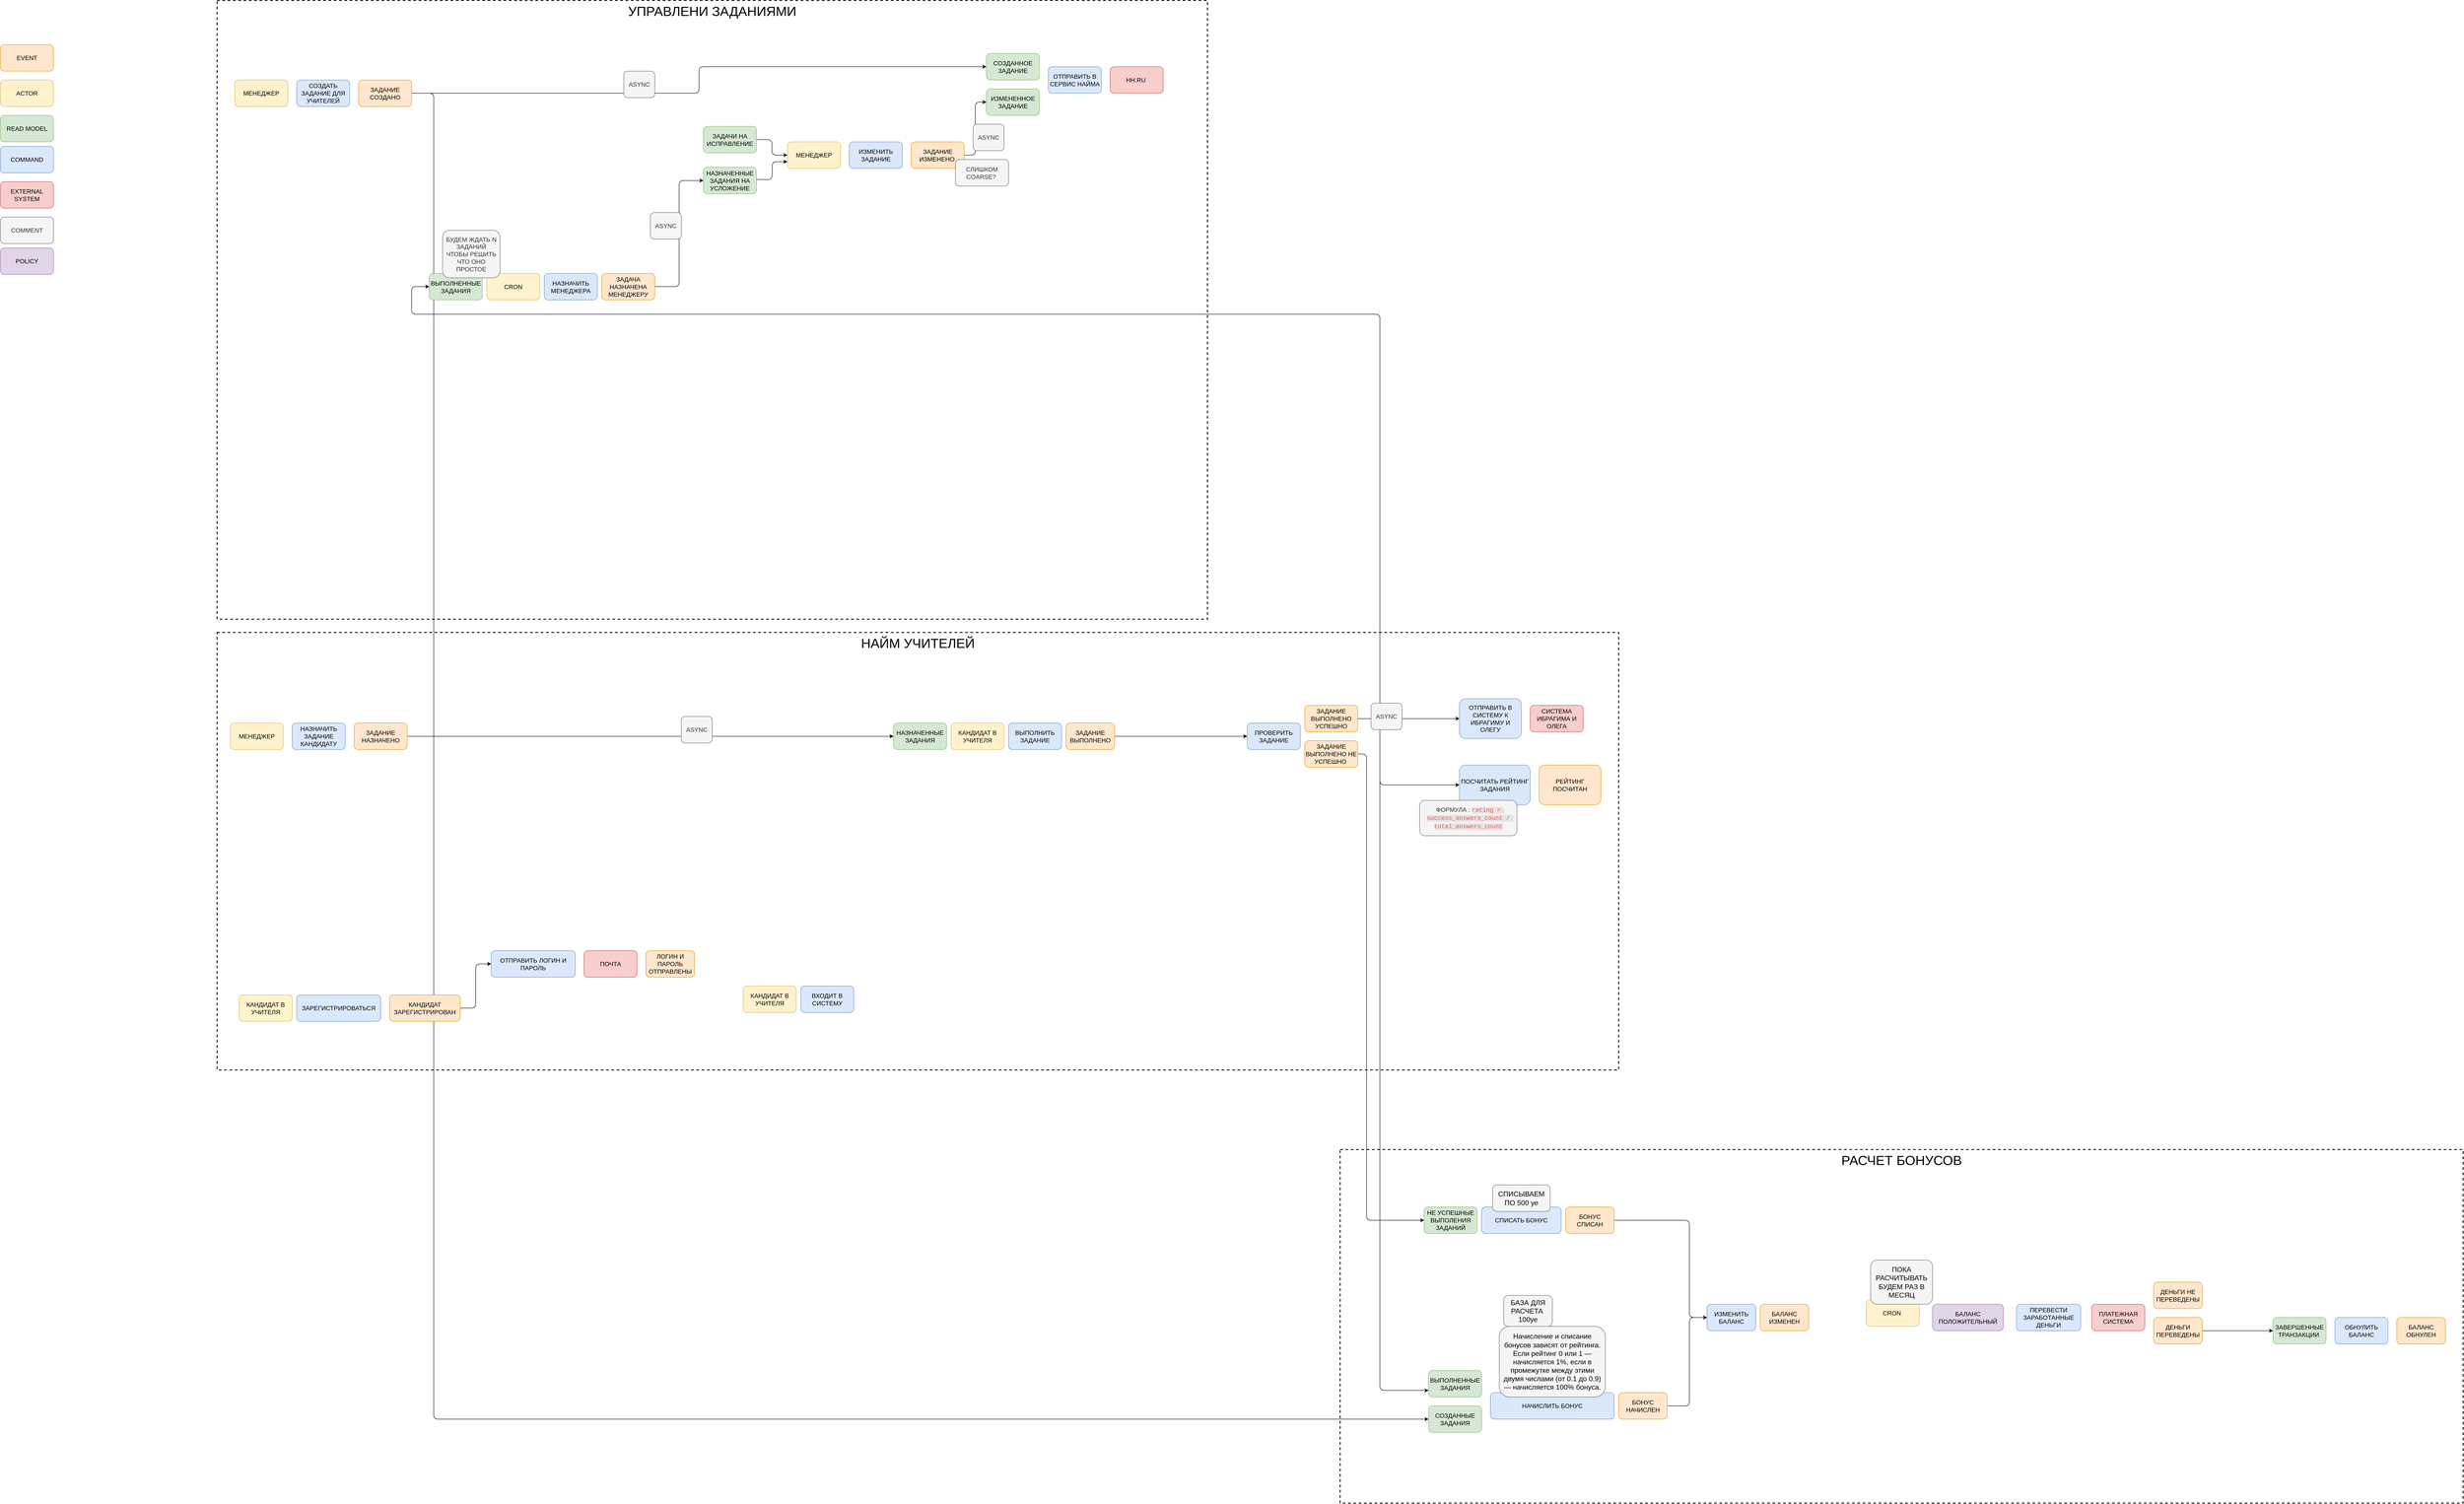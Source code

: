 <mxfile>
    <diagram id="xJlBe3gPgybJXYB6LHA3" name="Page-1">
        <mxGraphModel dx="2567" dy="2127" grid="1" gridSize="10" guides="1" tooltips="1" connect="1" arrows="1" fold="1" page="0" pageScale="1" pageWidth="827" pageHeight="1169" math="0" shadow="0">
            <root>
                <mxCell id="0"/>
                <mxCell id="1" parent="0"/>
                <mxCell id="113" value="РАСЧЕТ БОНУСОВ" style="rounded=0;whiteSpace=wrap;html=1;fillColor=none;dashed=1;strokeWidth=2;fontSize=30;verticalAlign=top;" vertex="1" parent="1">
                    <mxGeometry x="3050" y="2570" width="2540" height="800" as="geometry"/>
                </mxCell>
                <mxCell id="83" value="НАЙМ УЧИТЕЛЕЙ" style="rounded=0;whiteSpace=wrap;html=1;fillColor=none;dashed=1;strokeWidth=2;fontSize=30;verticalAlign=top;" vertex="1" parent="1">
                    <mxGeometry x="510" y="1400" width="3170" height="990" as="geometry"/>
                </mxCell>
                <mxCell id="43" value="УПРАВЛЕНИ ЗАДАНИЯМИ" style="rounded=0;whiteSpace=wrap;html=1;fillColor=none;dashed=1;strokeWidth=2;fontSize=30;verticalAlign=top;" vertex="1" parent="1">
                    <mxGeometry x="510" y="-30" width="2240" height="1400" as="geometry"/>
                </mxCell>
                <mxCell id="2" value="READ MODEL" style="rounded=1;whiteSpace=wrap;html=1;fillColor=#d5e8d4;strokeColor=#82b366;fontSize=14;" vertex="1" parent="1">
                    <mxGeometry x="20" y="230" width="120" height="60" as="geometry"/>
                </mxCell>
                <mxCell id="3" value="COMMAND" style="rounded=1;whiteSpace=wrap;html=1;fillColor=#dae8fc;strokeColor=#6c8ebf;fontSize=14;" vertex="1" parent="1">
                    <mxGeometry x="20" y="300" width="120" height="60" as="geometry"/>
                </mxCell>
                <mxCell id="4" value="EXTERNAL SYSTEM" style="rounded=1;whiteSpace=wrap;html=1;fillColor=#f8cecc;strokeColor=#b85450;fontSize=14;" vertex="1" parent="1">
                    <mxGeometry x="20" y="380" width="120" height="60" as="geometry"/>
                </mxCell>
                <mxCell id="5" value="COMMENT" style="rounded=1;whiteSpace=wrap;html=1;fillColor=#f5f5f5;strokeColor=#666666;fontColor=#333333;fontSize=14;" vertex="1" parent="1">
                    <mxGeometry x="20" y="460" width="120" height="60" as="geometry"/>
                </mxCell>
                <mxCell id="6" value="ACTOR" style="rounded=1;whiteSpace=wrap;html=1;fillColor=#fff2cc;strokeColor=#d6b656;fontSize=14;" vertex="1" parent="1">
                    <mxGeometry x="20" y="150" width="120" height="60" as="geometry"/>
                </mxCell>
                <mxCell id="7" value="POLICY" style="rounded=1;whiteSpace=wrap;html=1;fillColor=#e1d5e7;strokeColor=#9673a6;fontSize=14;" vertex="1" parent="1">
                    <mxGeometry x="20" y="530" width="120" height="60" as="geometry"/>
                </mxCell>
                <mxCell id="8" value="МЕНЕДЖЕР" style="rounded=1;whiteSpace=wrap;html=1;fillColor=#fff2cc;strokeColor=#d6b656;fontSize=14;" vertex="1" parent="1">
                    <mxGeometry x="550" y="150" width="120" height="60" as="geometry"/>
                </mxCell>
                <mxCell id="10" value="СОЗДАТЬ ЗАДАНИЕ ДЛЯ УЧИТЕЛЕЙ" style="rounded=1;whiteSpace=wrap;html=1;fillColor=#dae8fc;strokeColor=#6c8ebf;fontSize=14;" vertex="1" parent="1">
                    <mxGeometry x="690" y="150" width="120" height="60" as="geometry"/>
                </mxCell>
                <mxCell id="12" value="EVENT" style="rounded=1;whiteSpace=wrap;html=1;fillColor=#ffe6cc;strokeColor=#d79b00;fontSize=14;" vertex="1" parent="1">
                    <mxGeometry x="20" y="70" width="120" height="60" as="geometry"/>
                </mxCell>
                <mxCell id="38" style="edgeStyle=orthogonalEdgeStyle;html=1;entryX=0;entryY=0.5;entryDx=0;entryDy=0;" edge="1" parent="1" source="13" target="35">
                    <mxGeometry relative="1" as="geometry"/>
                </mxCell>
                <mxCell id="90" style="edgeStyle=orthogonalEdgeStyle;html=1;entryX=0;entryY=0.5;entryDx=0;entryDy=0;" edge="1" parent="1" source="13" target="85">
                    <mxGeometry relative="1" as="geometry">
                        <mxPoint x="1980" y="2650" as="targetPoint"/>
                        <Array as="points">
                            <mxPoint x="1000" y="180"/>
                            <mxPoint x="1000" y="3180"/>
                        </Array>
                    </mxGeometry>
                </mxCell>
                <mxCell id="13" value="ЗАДАНИЕ СОЗДАНО" style="rounded=1;whiteSpace=wrap;html=1;fillColor=#ffe6cc;strokeColor=#d79b00;fontSize=14;" vertex="1" parent="1">
                    <mxGeometry x="830" y="150" width="120" height="60" as="geometry"/>
                </mxCell>
                <mxCell id="14" value="МЕНЕДЖЕР" style="rounded=1;whiteSpace=wrap;html=1;fillColor=#fff2cc;strokeColor=#d6b656;fontSize=14;" vertex="1" parent="1">
                    <mxGeometry x="1800" y="290" width="120" height="60" as="geometry"/>
                </mxCell>
                <mxCell id="15" value="ИЗМЕНИТЬ ЗАДАНИЕ" style="rounded=1;whiteSpace=wrap;html=1;fillColor=#dae8fc;strokeColor=#6c8ebf;fontSize=14;" vertex="1" parent="1">
                    <mxGeometry x="1940" y="290" width="120" height="60" as="geometry"/>
                </mxCell>
                <mxCell id="37" style="edgeStyle=orthogonalEdgeStyle;html=1;entryX=0;entryY=0.5;entryDx=0;entryDy=0;" edge="1" parent="1" source="16" target="34">
                    <mxGeometry relative="1" as="geometry"/>
                </mxCell>
                <mxCell id="16" value="ЗАДАНИЕ ИЗМЕНЕНО&amp;nbsp;" style="rounded=1;whiteSpace=wrap;html=1;fillColor=#ffe6cc;strokeColor=#d79b00;fontSize=14;" vertex="1" parent="1">
                    <mxGeometry x="2080" y="290" width="120" height="60" as="geometry"/>
                </mxCell>
                <mxCell id="17" value="СЛИШКОМ COARSE?&amp;nbsp;" style="rounded=1;whiteSpace=wrap;html=1;fillColor=#f5f5f5;strokeColor=#666666;fontColor=#333333;fontSize=14;" vertex="1" parent="1">
                    <mxGeometry x="2180" y="330" width="120" height="60" as="geometry"/>
                </mxCell>
                <mxCell id="31" style="edgeStyle=orthogonalEdgeStyle;html=1;entryX=0;entryY=0.5;entryDx=0;entryDy=0;" edge="1" parent="1" source="18" target="19">
                    <mxGeometry relative="1" as="geometry">
                        <Array as="points">
                            <mxPoint x="3140" y="1595"/>
                            <mxPoint x="3140" y="680"/>
                            <mxPoint x="950" y="680"/>
                            <mxPoint x="950" y="617"/>
                        </Array>
                    </mxGeometry>
                </mxCell>
                <mxCell id="75" style="edgeStyle=orthogonalEdgeStyle;html=1;entryX=0;entryY=0.5;entryDx=0;entryDy=0;" edge="1" parent="1" source="18" target="74">
                    <mxGeometry relative="1" as="geometry"/>
                </mxCell>
                <mxCell id="80" style="edgeStyle=orthogonalEdgeStyle;html=1;entryX=0;entryY=0.5;entryDx=0;entryDy=0;exitX=1;exitY=0.5;exitDx=0;exitDy=0;" edge="1" parent="1" source="18" target="78">
                    <mxGeometry relative="1" as="geometry">
                        <Array as="points">
                            <mxPoint x="3140" y="1595"/>
                            <mxPoint x="3140" y="1745"/>
                        </Array>
                    </mxGeometry>
                </mxCell>
                <mxCell id="89" style="edgeStyle=orthogonalEdgeStyle;html=1;entryX=0;entryY=0.75;entryDx=0;entryDy=0;" edge="1" parent="1" source="18" target="86">
                    <mxGeometry relative="1" as="geometry">
                        <mxPoint x="1690.0" y="2930" as="targetPoint"/>
                        <Array as="points">
                            <mxPoint x="3140" y="1595"/>
                        </Array>
                    </mxGeometry>
                </mxCell>
                <mxCell id="18" value="ЗАДАНИЕ ВЫПОЛНЕНО УСПЕШНО" style="rounded=1;whiteSpace=wrap;html=1;fillColor=#ffe6cc;strokeColor=#d79b00;fontSize=14;" vertex="1" parent="1">
                    <mxGeometry x="2970" y="1565" width="120" height="60" as="geometry"/>
                </mxCell>
                <mxCell id="19" value="ВЫПОЛНЕННЫЕ ЗАДАНИЯ" style="rounded=1;whiteSpace=wrap;html=1;fillColor=#d5e8d4;strokeColor=#82b366;fontSize=14;" vertex="1" parent="1">
                    <mxGeometry x="990" y="587.5" width="120" height="60" as="geometry"/>
                </mxCell>
                <mxCell id="20" value="&amp;nbsp;CRON&amp;nbsp;" style="rounded=1;whiteSpace=wrap;html=1;fillColor=#fff2cc;strokeColor=#d6b656;fontSize=14;" vertex="1" parent="1">
                    <mxGeometry x="1120" y="587.5" width="120" height="60" as="geometry"/>
                </mxCell>
                <mxCell id="21" value="НАЗНАЧИТЬ МЕНЕДЖЕРА" style="rounded=1;whiteSpace=wrap;html=1;fillColor=#dae8fc;strokeColor=#6c8ebf;fontSize=14;" vertex="1" parent="1">
                    <mxGeometry x="1250" y="587.5" width="120" height="60" as="geometry"/>
                </mxCell>
                <mxCell id="23" value="БУДЕМ ЖДАТЬ N ЗАДАНИЙ&lt;br&gt;ЧТОБЫ РЕШИТЬ ЧТО ОНО ПРОСТОЕ" style="rounded=1;whiteSpace=wrap;html=1;fillColor=#f5f5f5;strokeColor=#666666;fontColor=#333333;fontSize=14;" vertex="1" parent="1">
                    <mxGeometry x="1020" y="490" width="130" height="107.5" as="geometry"/>
                </mxCell>
                <mxCell id="26" style="edgeStyle=orthogonalEdgeStyle;html=1;entryX=0;entryY=0.75;entryDx=0;entryDy=0;" edge="1" parent="1" target="14">
                    <mxGeometry relative="1" as="geometry">
                        <mxPoint x="1730" y="375" as="sourcePoint"/>
                    </mxGeometry>
                </mxCell>
                <mxCell id="24" value="НАЗНАЧЕННЫЕ ЗАДАНИЯ НА УСЛОЖЕНИЕ" style="rounded=1;whiteSpace=wrap;html=1;fillColor=#d5e8d4;strokeColor=#82b366;fontSize=14;" vertex="1" parent="1">
                    <mxGeometry x="1610" y="347.5" width="120" height="60" as="geometry"/>
                </mxCell>
                <mxCell id="27" style="edgeStyle=orthogonalEdgeStyle;html=1;" edge="1" parent="1" source="25" target="14">
                    <mxGeometry relative="1" as="geometry"/>
                </mxCell>
                <mxCell id="25" value="ЗАДАЧИ НА ИСПРАВЛЕНИЕ" style="rounded=1;whiteSpace=wrap;html=1;fillColor=#d5e8d4;strokeColor=#82b366;fontSize=14;" vertex="1" parent="1">
                    <mxGeometry x="1610" y="255" width="120" height="60" as="geometry"/>
                </mxCell>
                <mxCell id="30" style="edgeStyle=orthogonalEdgeStyle;html=1;entryX=0;entryY=0.5;entryDx=0;entryDy=0;exitX=1;exitY=0.5;exitDx=0;exitDy=0;" edge="1" parent="1" source="29" target="24">
                    <mxGeometry relative="1" as="geometry"/>
                </mxCell>
                <mxCell id="29" value="ЗАДАЧА НАЗНАЧЕНА МЕНЕДЖЕРУ" style="rounded=1;whiteSpace=wrap;html=1;fillColor=#ffe6cc;strokeColor=#d79b00;fontSize=14;" vertex="1" parent="1">
                    <mxGeometry x="1380" y="587.5" width="120" height="60" as="geometry"/>
                </mxCell>
                <mxCell id="32" value="HH.RU&amp;nbsp;" style="rounded=1;whiteSpace=wrap;html=1;fillColor=#f8cecc;strokeColor=#b85450;fontSize=14;" vertex="1" parent="1">
                    <mxGeometry x="2530" y="120" width="120" height="60" as="geometry"/>
                </mxCell>
                <mxCell id="34" value="ИЗМЕНЕННОЕ ЗАДАНИЕ" style="rounded=1;whiteSpace=wrap;html=1;fillColor=#d5e8d4;strokeColor=#82b366;fontSize=14;" vertex="1" parent="1">
                    <mxGeometry x="2250" y="170" width="120" height="60" as="geometry"/>
                </mxCell>
                <mxCell id="35" value="СОЗДАННОЕ ЗАДАНИЕ" style="rounded=1;whiteSpace=wrap;html=1;fillColor=#d5e8d4;strokeColor=#82b366;fontSize=14;" vertex="1" parent="1">
                    <mxGeometry x="2250" y="90" width="120" height="60" as="geometry"/>
                </mxCell>
                <mxCell id="36" value="ОТПРАВИТЬ В СЕРВИС НАЙМА" style="rounded=1;whiteSpace=wrap;html=1;fillColor=#dae8fc;strokeColor=#6c8ebf;fontSize=14;" vertex="1" parent="1">
                    <mxGeometry x="2390" y="120" width="120" height="60" as="geometry"/>
                </mxCell>
                <mxCell id="39" value="КАНДИДАТ В УЧИТЕЛЯ" style="rounded=1;whiteSpace=wrap;html=1;fillColor=#fff2cc;strokeColor=#d6b656;fontSize=14;" vertex="1" parent="1">
                    <mxGeometry x="560" y="2220" width="120" height="60" as="geometry"/>
                </mxCell>
                <mxCell id="41" value="ЗАРЕГИСТРИРОВАТЬСЯ" style="rounded=1;whiteSpace=wrap;html=1;fillColor=#dae8fc;strokeColor=#6c8ebf;fontSize=14;" vertex="1" parent="1">
                    <mxGeometry x="690" y="2220" width="190" height="60" as="geometry"/>
                </mxCell>
                <mxCell id="47" style="edgeStyle=orthogonalEdgeStyle;html=1;entryX=0;entryY=0.5;entryDx=0;entryDy=0;" edge="1" parent="1" source="42" target="44">
                    <mxGeometry relative="1" as="geometry"/>
                </mxCell>
                <mxCell id="42" value="КАНДИДАТ ЗАРЕГИСТРИРОВАН" style="rounded=1;whiteSpace=wrap;html=1;fillColor=#ffe6cc;strokeColor=#d79b00;fontSize=14;" vertex="1" parent="1">
                    <mxGeometry x="900" y="2220" width="160" height="60" as="geometry"/>
                </mxCell>
                <mxCell id="44" value="ОТПРАВИТЬ ЛОГИН И ПАРОЛЬ" style="rounded=1;whiteSpace=wrap;html=1;fillColor=#dae8fc;strokeColor=#6c8ebf;fontSize=14;" vertex="1" parent="1">
                    <mxGeometry x="1130" y="2120" width="190" height="60" as="geometry"/>
                </mxCell>
                <mxCell id="45" value="ПОЧТА" style="rounded=1;whiteSpace=wrap;html=1;fillColor=#f8cecc;strokeColor=#b85450;fontSize=14;" vertex="1" parent="1">
                    <mxGeometry x="1340" y="2120" width="120" height="60" as="geometry"/>
                </mxCell>
                <mxCell id="46" value="ЛОГИН И ПАРОЛЬ ОТПРАВЛЕНЫ" style="rounded=1;whiteSpace=wrap;html=1;fillColor=#ffe6cc;strokeColor=#d79b00;fontSize=14;" vertex="1" parent="1">
                    <mxGeometry x="1480" y="2120" width="110" height="60" as="geometry"/>
                </mxCell>
                <mxCell id="48" value="КАНДИДАТ В УЧИТЕЛЯ" style="rounded=1;whiteSpace=wrap;html=1;fillColor=#fff2cc;strokeColor=#d6b656;fontSize=14;" vertex="1" parent="1">
                    <mxGeometry x="1700" y="2200" width="120" height="60" as="geometry"/>
                </mxCell>
                <mxCell id="49" value="ВХОДИТ В СИСТЕМУ" style="rounded=1;whiteSpace=wrap;html=1;fillColor=#dae8fc;strokeColor=#6c8ebf;fontSize=14;" vertex="1" parent="1">
                    <mxGeometry x="1830" y="2200" width="120" height="60" as="geometry"/>
                </mxCell>
                <mxCell id="53" value="ASYNC" style="rounded=1;whiteSpace=wrap;html=1;fillColor=#f5f5f5;strokeColor=#666666;fontColor=#333333;fontSize=14;" vertex="1" parent="1">
                    <mxGeometry x="1430" y="130" width="70" height="60" as="geometry"/>
                </mxCell>
                <mxCell id="54" value="ASYNC" style="rounded=1;whiteSpace=wrap;html=1;fillColor=#f5f5f5;strokeColor=#666666;fontColor=#333333;fontSize=14;" vertex="1" parent="1">
                    <mxGeometry x="1490" y="450" width="70" height="60" as="geometry"/>
                </mxCell>
                <mxCell id="55" value="ASYNC" style="rounded=1;whiteSpace=wrap;html=1;fillColor=#f5f5f5;strokeColor=#666666;fontColor=#333333;fontSize=14;" vertex="1" parent="1">
                    <mxGeometry x="2220" y="250" width="70" height="60" as="geometry"/>
                </mxCell>
                <mxCell id="59" value="МЕНЕДЖЕР" style="rounded=1;whiteSpace=wrap;html=1;fillColor=#fff2cc;strokeColor=#d6b656;fontSize=14;" vertex="1" parent="1">
                    <mxGeometry x="540" y="1605" width="120" height="60" as="geometry"/>
                </mxCell>
                <mxCell id="60" value="НАЗНАЧИТЬ ЗАДАНИЕ КАНДИДАТУ" style="rounded=1;whiteSpace=wrap;html=1;fillColor=#dae8fc;strokeColor=#6c8ebf;fontSize=14;" vertex="1" parent="1">
                    <mxGeometry x="680" y="1605" width="120" height="60" as="geometry"/>
                </mxCell>
                <mxCell id="63" style="edgeStyle=orthogonalEdgeStyle;html=1;entryX=0;entryY=0.5;entryDx=0;entryDy=0;" edge="1" parent="1" source="61" target="62">
                    <mxGeometry relative="1" as="geometry"/>
                </mxCell>
                <mxCell id="61" value="ЗАДАНИЕ НАЗНАЧЕНО" style="rounded=1;whiteSpace=wrap;html=1;fillColor=#ffe6cc;strokeColor=#d79b00;fontSize=14;" vertex="1" parent="1">
                    <mxGeometry x="820" y="1605" width="120" height="60" as="geometry"/>
                </mxCell>
                <mxCell id="62" value="НАЗНАЧЕННЫЕ ЗАДАНИЯ" style="rounded=1;whiteSpace=wrap;html=1;fillColor=#d5e8d4;strokeColor=#82b366;fontSize=14;" vertex="1" parent="1">
                    <mxGeometry x="2040" y="1605" width="120" height="60" as="geometry"/>
                </mxCell>
                <mxCell id="65" value="КАНДИДАТ В УЧИТЕЛЯ" style="rounded=1;whiteSpace=wrap;html=1;fillColor=#fff2cc;strokeColor=#d6b656;fontSize=14;" vertex="1" parent="1">
                    <mxGeometry x="2170" y="1605" width="120" height="60" as="geometry"/>
                </mxCell>
                <mxCell id="66" value="ВЫПОЛНИТЬ ЗАДАНИЕ" style="rounded=1;whiteSpace=wrap;html=1;fillColor=#dae8fc;strokeColor=#6c8ebf;fontSize=14;" vertex="1" parent="1">
                    <mxGeometry x="2300" y="1605" width="120" height="60" as="geometry"/>
                </mxCell>
                <mxCell id="70" style="edgeStyle=none;html=1;" edge="1" parent="1" source="68" target="69">
                    <mxGeometry relative="1" as="geometry"/>
                </mxCell>
                <mxCell id="68" value="ЗАДАНИЕ ВЫПОЛНЕНО" style="rounded=1;whiteSpace=wrap;html=1;fillColor=#ffe6cc;strokeColor=#d79b00;fontSize=14;" vertex="1" parent="1">
                    <mxGeometry x="2430" y="1605" width="110" height="60" as="geometry"/>
                </mxCell>
                <mxCell id="69" value="ПРОВЕРИТЬ ЗАДАНИЕ" style="rounded=1;whiteSpace=wrap;html=1;fillColor=#dae8fc;strokeColor=#6c8ebf;fontSize=14;" vertex="1" parent="1">
                    <mxGeometry x="2840" y="1605" width="120" height="60" as="geometry"/>
                </mxCell>
                <mxCell id="94" style="edgeStyle=orthogonalEdgeStyle;html=1;entryX=0;entryY=0.5;entryDx=0;entryDy=0;" edge="1" parent="1" source="73" target="91">
                    <mxGeometry relative="1" as="geometry">
                        <Array as="points">
                            <mxPoint x="3110" y="1675"/>
                            <mxPoint x="3110" y="2730"/>
                        </Array>
                    </mxGeometry>
                </mxCell>
                <mxCell id="73" value="ЗАДАНИЕ ВЫПОЛНЕНО НЕ УСПЕШНО&amp;nbsp;" style="rounded=1;whiteSpace=wrap;html=1;fillColor=#ffe6cc;strokeColor=#d79b00;fontSize=14;" vertex="1" parent="1">
                    <mxGeometry x="2970" y="1645" width="120" height="60" as="geometry"/>
                </mxCell>
                <mxCell id="74" value="ОТПРАВИТЬ В СИСТЕМУ К ИБРАГИМУ И ОЛЕГУ" style="rounded=1;whiteSpace=wrap;html=1;fillColor=#dae8fc;strokeColor=#6c8ebf;fontSize=14;" vertex="1" parent="1">
                    <mxGeometry x="3320" y="1550" width="140" height="90" as="geometry"/>
                </mxCell>
                <mxCell id="76" value="ASYNC" style="rounded=1;whiteSpace=wrap;html=1;fillColor=#f5f5f5;strokeColor=#666666;fontColor=#333333;fontSize=14;" vertex="1" parent="1">
                    <mxGeometry x="3120" y="1560" width="70" height="60" as="geometry"/>
                </mxCell>
                <mxCell id="77" value="ASYNC" style="rounded=1;whiteSpace=wrap;html=1;fillColor=#f5f5f5;strokeColor=#666666;fontColor=#333333;fontSize=14;" vertex="1" parent="1">
                    <mxGeometry x="1560" y="1590" width="70" height="60" as="geometry"/>
                </mxCell>
                <mxCell id="78" value="ПОСЧИТАТЬ РЕЙТИНГ ЗАДАНИЯ" style="rounded=1;whiteSpace=wrap;html=1;fillColor=#dae8fc;strokeColor=#6c8ebf;fontSize=14;" vertex="1" parent="1">
                    <mxGeometry x="3320" y="1700" width="160" height="90" as="geometry"/>
                </mxCell>
                <mxCell id="79" value="СИСТЕМА ИБРАГИМА И ОЛЕГА" style="rounded=1;whiteSpace=wrap;html=1;fillColor=#f8cecc;strokeColor=#b85450;fontSize=14;" vertex="1" parent="1">
                    <mxGeometry x="3480" y="1565" width="120" height="60" as="geometry"/>
                </mxCell>
                <mxCell id="81" value="РЕЙТИНГ ПОСЧИТАН" style="rounded=1;whiteSpace=wrap;html=1;fillColor=#ffe6cc;strokeColor=#d79b00;fontSize=14;" vertex="1" parent="1">
                    <mxGeometry x="3500" y="1700" width="140" height="90" as="geometry"/>
                </mxCell>
                <mxCell id="82" value="ФОРМУЛА :&amp;nbsp;&lt;span style=&quot;font-family: monospace; font-size: 0px; text-align: start; text-wrap-mode: nowrap;&quot;&gt;%3CmxGraphModel%3E%3Croot%3E%3CmxCell%20id%3D%220%22%2F%3E%3CmxCell%20id%3D%221%22%20parent%3D%220%22%2F%3E%3CmxCell%20id%3D%222%22%20value%3D%22ASYNC%22%20style%3D%22rounded%3D1%3BwhiteSpace%3Dwrap%3Bhtml%3D1%3BfillColor%3D%23f5f5f5%3BstrokeColor%3D%23666666%3BfontColor%3D%23333333%3BfontSize%3D14%3B%22%20vertex%3D%221%22%20parent%3D%221%22%3E%3CmxGeometry%20x%3D%221000%22%20y%3D%221420%22%20width%3D%2270%22%20height%3D%2260%22%20as%3D%22geometry%22%2F%3E%3C%2FmxCell%3E%3C%2Froot%3E%3C%2FmxGraphModel%3E&lt;/span&gt;&lt;span style=&quot;caret-color: rgb(55, 53, 47); color: rgb(235, 87, 87); font-family: SFMono-Regular, Consolas, &amp;quot;Liberation Mono&amp;quot;, Menlo, Courier, monospace; font-size: 13.6px; text-align: left; white-space-collapse: preserve; background-color: rgba(135, 131, 120, 0.15);&quot;&gt;rating = success_answers_count / total_answers_count&lt;/span&gt;" style="rounded=1;whiteSpace=wrap;html=1;fillColor=#f5f5f5;strokeColor=#666666;fontColor=#333333;fontSize=14;" vertex="1" parent="1">
                    <mxGeometry x="3230" y="1780" width="220" height="80" as="geometry"/>
                </mxCell>
                <mxCell id="116" style="edgeStyle=orthogonalEdgeStyle;html=1;entryX=0;entryY=0.5;entryDx=0;entryDy=0;exitX=1;exitY=0.5;exitDx=0;exitDy=0;" edge="1" parent="1" source="88" target="114">
                    <mxGeometry relative="1" as="geometry">
                        <Array as="points">
                            <mxPoint x="3840" y="3150"/>
                            <mxPoint x="3840" y="2950"/>
                        </Array>
                    </mxGeometry>
                </mxCell>
                <mxCell id="84" value="НАЧИСЛИТЬ БОНУС" style="rounded=1;whiteSpace=wrap;html=1;fillColor=#dae8fc;strokeColor=#6c8ebf;fontSize=14;" vertex="1" parent="1">
                    <mxGeometry x="3390" y="3120" width="280" height="60" as="geometry"/>
                </mxCell>
                <mxCell id="85" value="СОЗДАННЫЕ ЗАДАНИЯ" style="rounded=1;whiteSpace=wrap;html=1;fillColor=#d5e8d4;strokeColor=#82b366;fontSize=14;" vertex="1" parent="1">
                    <mxGeometry x="3250" y="3150" width="120" height="60" as="geometry"/>
                </mxCell>
                <mxCell id="86" value="ВЫПОЛНЕННЫЕ ЗАДАНИЯ" style="rounded=1;whiteSpace=wrap;html=1;fillColor=#d5e8d4;strokeColor=#82b366;fontSize=14;" vertex="1" parent="1">
                    <mxGeometry x="3250" y="3070" width="120" height="60" as="geometry"/>
                </mxCell>
                <mxCell id="87" value="&lt;span style=&quot;caret-color: rgb(55, 53, 47); font-family: &amp;quot;PT Root UI&amp;quot;, sans-serif; font-size: medium; text-align: left; white-space-collapse: preserve;&quot;&gt;Начисление и списание бонусов зависят от рейтинга. Если рейтинг 0 или 1 — начисляется 1%, если в промежутке между этими двумя числами (от 0.1 до 0.9) — начисляется 100% бонуса.&lt;/span&gt;" style="rounded=1;whiteSpace=wrap;html=1;fillColor=#f5f5f5;strokeColor=#666666;fontColor=default;fontSize=14;labelBackgroundColor=none;" vertex="1" parent="1">
                    <mxGeometry x="3410" y="2970" width="240" height="160" as="geometry"/>
                </mxCell>
                <mxCell id="88" value="БОНУС НАЧИСЛЕН" style="rounded=1;whiteSpace=wrap;html=1;fillColor=#ffe6cc;strokeColor=#d79b00;fontSize=14;" vertex="1" parent="1">
                    <mxGeometry x="3680" y="3120" width="110" height="60" as="geometry"/>
                </mxCell>
                <mxCell id="91" value="НЕ УСПЕШНЫЕ ВЫПОЛЕНИЯ ЗАДАНИЙ" style="rounded=1;whiteSpace=wrap;html=1;fillColor=#d5e8d4;strokeColor=#82b366;fontSize=14;" vertex="1" parent="1">
                    <mxGeometry x="3240" y="2700" width="120" height="60" as="geometry"/>
                </mxCell>
                <mxCell id="92" value="СПИСАТЬ БОНУС" style="rounded=1;whiteSpace=wrap;html=1;fillColor=#dae8fc;strokeColor=#6c8ebf;fontSize=14;" vertex="1" parent="1">
                    <mxGeometry x="3370" y="2700" width="180" height="60" as="geometry"/>
                </mxCell>
                <mxCell id="115" style="edgeStyle=orthogonalEdgeStyle;html=1;entryX=0;entryY=0.5;entryDx=0;entryDy=0;" edge="1" parent="1" source="93" target="114">
                    <mxGeometry relative="1" as="geometry">
                        <Array as="points">
                            <mxPoint x="3840" y="2730"/>
                            <mxPoint x="3840" y="2950"/>
                        </Array>
                    </mxGeometry>
                </mxCell>
                <mxCell id="93" value="БОНУС СПИСАН" style="rounded=1;whiteSpace=wrap;html=1;fillColor=#ffe6cc;strokeColor=#d79b00;fontSize=14;" vertex="1" parent="1">
                    <mxGeometry x="3560" y="2700" width="110" height="60" as="geometry"/>
                </mxCell>
                <mxCell id="95" value="&lt;span style=&quot;caret-color: rgb(55, 53, 47); font-family: &amp;quot;PT Root UI&amp;quot;, sans-serif; font-size: medium; text-align: left; white-space-collapse: preserve;&quot;&gt;СПИСЫВАЕМ ПО 500 уе&lt;/span&gt;" style="rounded=1;whiteSpace=wrap;html=1;fillColor=#f5f5f5;strokeColor=#666666;fontColor=default;fontSize=14;labelBackgroundColor=none;" vertex="1" parent="1">
                    <mxGeometry x="3395" y="2650" width="130" height="60" as="geometry"/>
                </mxCell>
                <mxCell id="96" value="&lt;span style=&quot;caret-color: rgb(55, 53, 47); font-family: &amp;quot;PT Root UI&amp;quot;, sans-serif; font-size: medium; text-align: left; white-space-collapse: preserve;&quot;&gt;БАЗА ДЛЯ РАСЧЕТА &lt;br/&gt;100уе&lt;/span&gt;" style="rounded=1;whiteSpace=wrap;html=1;fillColor=#f5f5f5;strokeColor=#666666;fontColor=default;fontSize=14;labelBackgroundColor=none;" vertex="1" parent="1">
                    <mxGeometry x="3420" y="2900" width="110" height="70" as="geometry"/>
                </mxCell>
                <mxCell id="97" value="ПЕРЕВЕСТИ ЗАРАБОТАННЫЕ ДЕНЬГИ" style="rounded=1;whiteSpace=wrap;html=1;fillColor=#dae8fc;strokeColor=#6c8ebf;fontSize=14;" vertex="1" parent="1">
                    <mxGeometry x="4580" y="2920" width="145" height="60" as="geometry"/>
                </mxCell>
                <mxCell id="98" value="CRON&amp;nbsp;" style="rounded=1;whiteSpace=wrap;html=1;fillColor=#fff2cc;strokeColor=#d6b656;fontSize=14;" vertex="1" parent="1">
                    <mxGeometry x="4240" y="2910" width="120" height="60" as="geometry"/>
                </mxCell>
                <mxCell id="112" style="edgeStyle=none;html=1;" edge="1" parent="1" source="102" target="109">
                    <mxGeometry relative="1" as="geometry"/>
                </mxCell>
                <mxCell id="102" value="ДЕНЬГИ ПЕРЕВЕДЕНЫ" style="rounded=1;whiteSpace=wrap;html=1;fillColor=#ffe6cc;strokeColor=#d79b00;fontSize=14;" vertex="1" parent="1">
                    <mxGeometry x="4890" y="2950" width="110" height="60" as="geometry"/>
                </mxCell>
                <mxCell id="103" value="ДЕНЬГИ НЕ ПЕРЕВЕДЕНЫ" style="rounded=1;whiteSpace=wrap;html=1;fillColor=#ffe6cc;strokeColor=#d79b00;fontSize=14;" vertex="1" parent="1">
                    <mxGeometry x="4890" y="2870" width="110" height="60" as="geometry"/>
                </mxCell>
                <mxCell id="104" value="БАЛАНС ПОЛОЖИТЕЛЬНЫЙ" style="rounded=1;whiteSpace=wrap;html=1;fillColor=#e1d5e7;strokeColor=#9673a6;fontSize=14;" vertex="1" parent="1">
                    <mxGeometry x="4390" y="2920" width="160" height="60" as="geometry"/>
                </mxCell>
                <mxCell id="106" value="&lt;div style=&quot;&quot;&gt;&lt;span style=&quot;background-color: transparent; caret-color: rgb(55, 53, 47); white-space-collapse: preserve;&quot;&gt;&lt;font face=&quot;PT Root UI, sans-serif&quot; size=&quot;3&quot;&gt;ПОКА РАСЧИТЫВАТЬ БУДЕМ РАЗ В МЕСЯЦ&lt;/font&gt;&lt;/span&gt;&lt;/div&gt;" style="rounded=1;whiteSpace=wrap;html=1;fillColor=#f5f5f5;strokeColor=#666666;fontColor=default;fontSize=14;labelBackgroundColor=none;verticalAlign=middle;align=center;" vertex="1" parent="1">
                    <mxGeometry x="4250" y="2820" width="140" height="100" as="geometry"/>
                </mxCell>
                <mxCell id="107" value="ПЛАТЕЖНАЯ СИСТЕМА" style="rounded=1;whiteSpace=wrap;html=1;fillColor=#f8cecc;strokeColor=#b85450;fontSize=14;" vertex="1" parent="1">
                    <mxGeometry x="4750" y="2920" width="120" height="60" as="geometry"/>
                </mxCell>
                <mxCell id="108" value="ОБНУЛИТЬ БАЛАНС" style="rounded=1;whiteSpace=wrap;html=1;fillColor=#dae8fc;strokeColor=#6c8ebf;fontSize=14;" vertex="1" parent="1">
                    <mxGeometry x="5300" y="2950" width="120" height="60" as="geometry"/>
                </mxCell>
                <mxCell id="109" value="ЗАВЕРШЕННЫЕ ТРАНЗАКЦИИ&amp;nbsp;" style="rounded=1;whiteSpace=wrap;html=1;fillColor=#d5e8d4;strokeColor=#82b366;fontSize=14;" vertex="1" parent="1">
                    <mxGeometry x="5160" y="2950" width="120" height="60" as="geometry"/>
                </mxCell>
                <mxCell id="111" value="БАЛАНС ОБНУЛЕН" style="rounded=1;whiteSpace=wrap;html=1;fillColor=#ffe6cc;strokeColor=#d79b00;fontSize=14;" vertex="1" parent="1">
                    <mxGeometry x="5440" y="2950" width="110" height="60" as="geometry"/>
                </mxCell>
                <mxCell id="114" value="ИЗМЕНИТЬ БАЛАНС" style="rounded=1;whiteSpace=wrap;html=1;fillColor=#dae8fc;strokeColor=#6c8ebf;fontSize=14;" vertex="1" parent="1">
                    <mxGeometry x="3880" y="2920" width="110" height="60" as="geometry"/>
                </mxCell>
                <mxCell id="117" value="БАЛАНС ИЗМЕНЕН" style="rounded=1;whiteSpace=wrap;html=1;fillColor=#ffe6cc;strokeColor=#d79b00;fontSize=14;" vertex="1" parent="1">
                    <mxGeometry x="4000" y="2920" width="110" height="60" as="geometry"/>
                </mxCell>
            </root>
        </mxGraphModel>
    </diagram>
</mxfile>